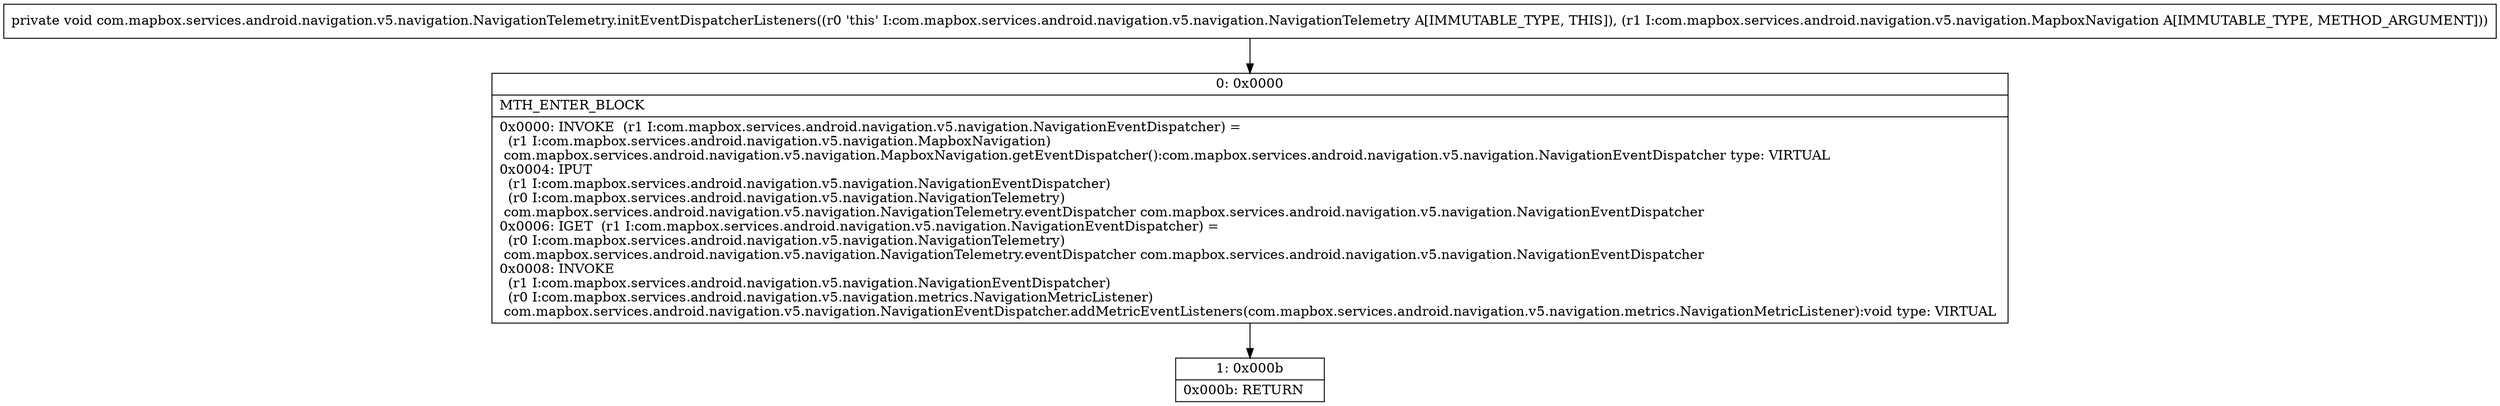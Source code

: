 digraph "CFG forcom.mapbox.services.android.navigation.v5.navigation.NavigationTelemetry.initEventDispatcherListeners(Lcom\/mapbox\/services\/android\/navigation\/v5\/navigation\/MapboxNavigation;)V" {
Node_0 [shape=record,label="{0\:\ 0x0000|MTH_ENTER_BLOCK\l|0x0000: INVOKE  (r1 I:com.mapbox.services.android.navigation.v5.navigation.NavigationEventDispatcher) = \l  (r1 I:com.mapbox.services.android.navigation.v5.navigation.MapboxNavigation)\l com.mapbox.services.android.navigation.v5.navigation.MapboxNavigation.getEventDispatcher():com.mapbox.services.android.navigation.v5.navigation.NavigationEventDispatcher type: VIRTUAL \l0x0004: IPUT  \l  (r1 I:com.mapbox.services.android.navigation.v5.navigation.NavigationEventDispatcher)\l  (r0 I:com.mapbox.services.android.navigation.v5.navigation.NavigationTelemetry)\l com.mapbox.services.android.navigation.v5.navigation.NavigationTelemetry.eventDispatcher com.mapbox.services.android.navigation.v5.navigation.NavigationEventDispatcher \l0x0006: IGET  (r1 I:com.mapbox.services.android.navigation.v5.navigation.NavigationEventDispatcher) = \l  (r0 I:com.mapbox.services.android.navigation.v5.navigation.NavigationTelemetry)\l com.mapbox.services.android.navigation.v5.navigation.NavigationTelemetry.eventDispatcher com.mapbox.services.android.navigation.v5.navigation.NavigationEventDispatcher \l0x0008: INVOKE  \l  (r1 I:com.mapbox.services.android.navigation.v5.navigation.NavigationEventDispatcher)\l  (r0 I:com.mapbox.services.android.navigation.v5.navigation.metrics.NavigationMetricListener)\l com.mapbox.services.android.navigation.v5.navigation.NavigationEventDispatcher.addMetricEventListeners(com.mapbox.services.android.navigation.v5.navigation.metrics.NavigationMetricListener):void type: VIRTUAL \l}"];
Node_1 [shape=record,label="{1\:\ 0x000b|0x000b: RETURN   \l}"];
MethodNode[shape=record,label="{private void com.mapbox.services.android.navigation.v5.navigation.NavigationTelemetry.initEventDispatcherListeners((r0 'this' I:com.mapbox.services.android.navigation.v5.navigation.NavigationTelemetry A[IMMUTABLE_TYPE, THIS]), (r1 I:com.mapbox.services.android.navigation.v5.navigation.MapboxNavigation A[IMMUTABLE_TYPE, METHOD_ARGUMENT])) }"];
MethodNode -> Node_0;
Node_0 -> Node_1;
}

